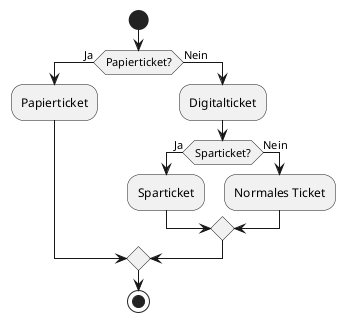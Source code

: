 @startuml
|Swimlane1|
start
if (Papierticket?) then (Ja)
  :Papierticket;
else (Nein)
  :Digitalticket;
  if (Sparticket?) then (Ja)
     :Sparticket;
   else (Nein)
     :Normales Ticket;
   endif
endif
stop
@enduml